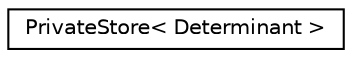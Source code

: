 digraph "Graphical Class Hierarchy"
{
  edge [fontname="Helvetica",fontsize="10",labelfontname="Helvetica",labelfontsize="10"];
  node [fontname="Helvetica",fontsize="10",shape=record];
  rankdir="LR";
  Node1 [label="PrivateStore\< Determinant \>",height=0.2,width=0.4,color="black", fillcolor="white", style="filled",URL="$classPrivateStore.html"];
}
